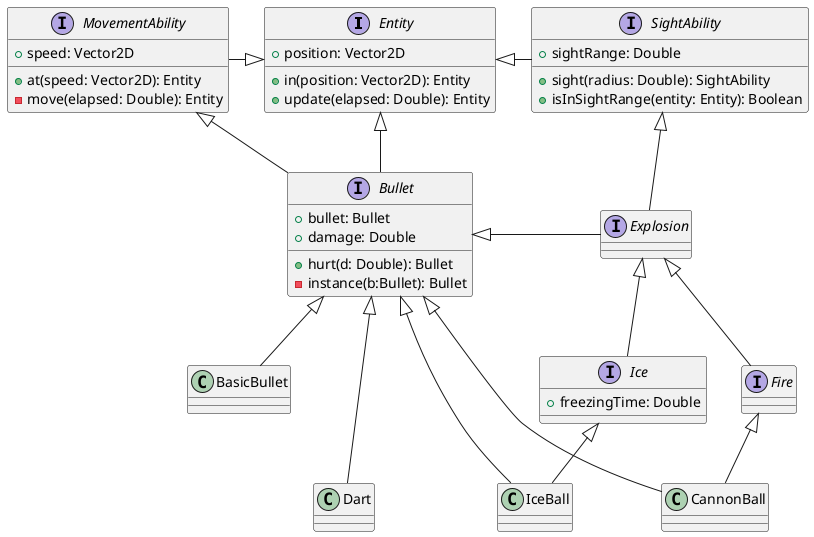 @startuml
interface Entity {
    +position: Vector2D
    +in(position: Vector2D): Entity
    +update(elapsed: Double): Entity
}

interface MovementAbility {
    +speed: Vector2D
    +at(speed: Vector2D): Entity
    -move(elapsed: Double): Entity
}

interface SightAbility {
    +sightRange: Double
    +sight(radius: Double): SightAbility
    +isInSightRange(entity: Entity): Boolean
}

Entity <|-right- SightAbility
Entity <|-left- MovementAbility

interface Bullet {
    +bullet: Bullet
    +damage: Double
    +hurt(d: Double): Bullet
    -instance(b:Bullet): Bullet
}

Entity <|-down- Bullet
MovementAbility <|-down- Bullet



class BasicBullet {}

Bullet <|-down- BasicBullet


interface Explosion {}

SightAbility <|-down- Explosion
Bullet <|-right- Explosion

interface Fire

interface Ice {
    +freezingTime: Double
}

Explosion <|-down- Fire
Explosion <|-down- Ice

class Dart {}

Bullet <|-down-- Dart

class CannonBall {}

Bullet <|-down- CannonBall
Fire <|-down- CannonBall

class IceBall {}

Bullet <|-down- IceBall
Ice <|-down- IceBall
@enduml